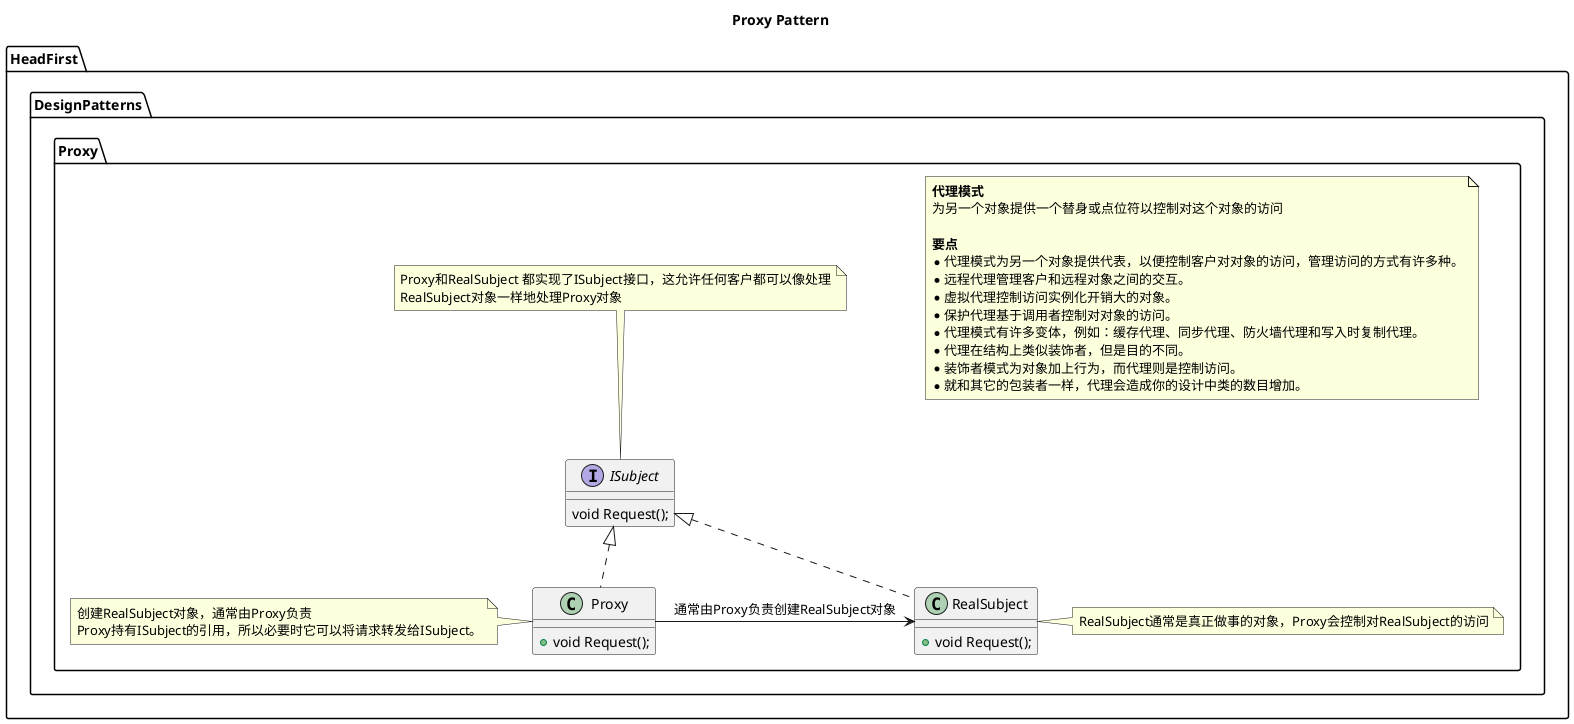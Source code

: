 @startuml
title Proxy Pattern
namespace HeadFirst.DesignPatterns.Proxy{
    note as ProxyPatternDefind
    <b>代理模式</b>
    为另一个对象提供一个替身或点位符以控制对这个对象的访问

    <b>要点</b>
    * 代理模式为另一个对象提供代表，以便控制客户对对象的访问，管理访问的方式有许多种。
    * 远程代理管理客户和远程对象之间的交互。
    * 虚拟代理控制访问实例化开销大的对象。
    * 保护代理基于调用者控制对对象的访问。
    * 代理模式有许多变体，例如：缓存代理、同步代理、防火墙代理和写入时复制代理。
    * 代理在结构上类似装饰者，但是目的不同。
    * 装饰者模式为对象加上行为，而代理则是控制访问。
    * 就和其它的包装者一样，代理会造成你的设计中类的数目增加。
    end note

    RealSubject .up.|> ISubject
    Proxy .up.|> ISubject
    Proxy ->RealSubject:通常由Proxy负责创建RealSubject对象
    interface ISubject
    {
        void Request();
    }

    note as ISubjectNote
    Proxy和RealSubject 都实现了ISubject接口，这允许任何客户都可以像处理
    RealSubject对象一样地处理Proxy对象
    end note

    ISubjectNote .. ISubject

    class RealSubject
    {
        + void Request();
    }

    note as RealSubjectNote
    RealSubject通常是真正做事的对象，Proxy会控制对RealSubject的访问
    end note

    RealSubjectNote .left. RealSubject

    class Proxy
    {
        + void Request();
    }

    note as ProxyNote
    创建RealSubject对象，通常由Proxy负责
    Proxy持有ISubject的引用，所以必要时它可以将请求转发给ISubject。
    end note

    ProxyNote .right. Proxy
}
@enduml